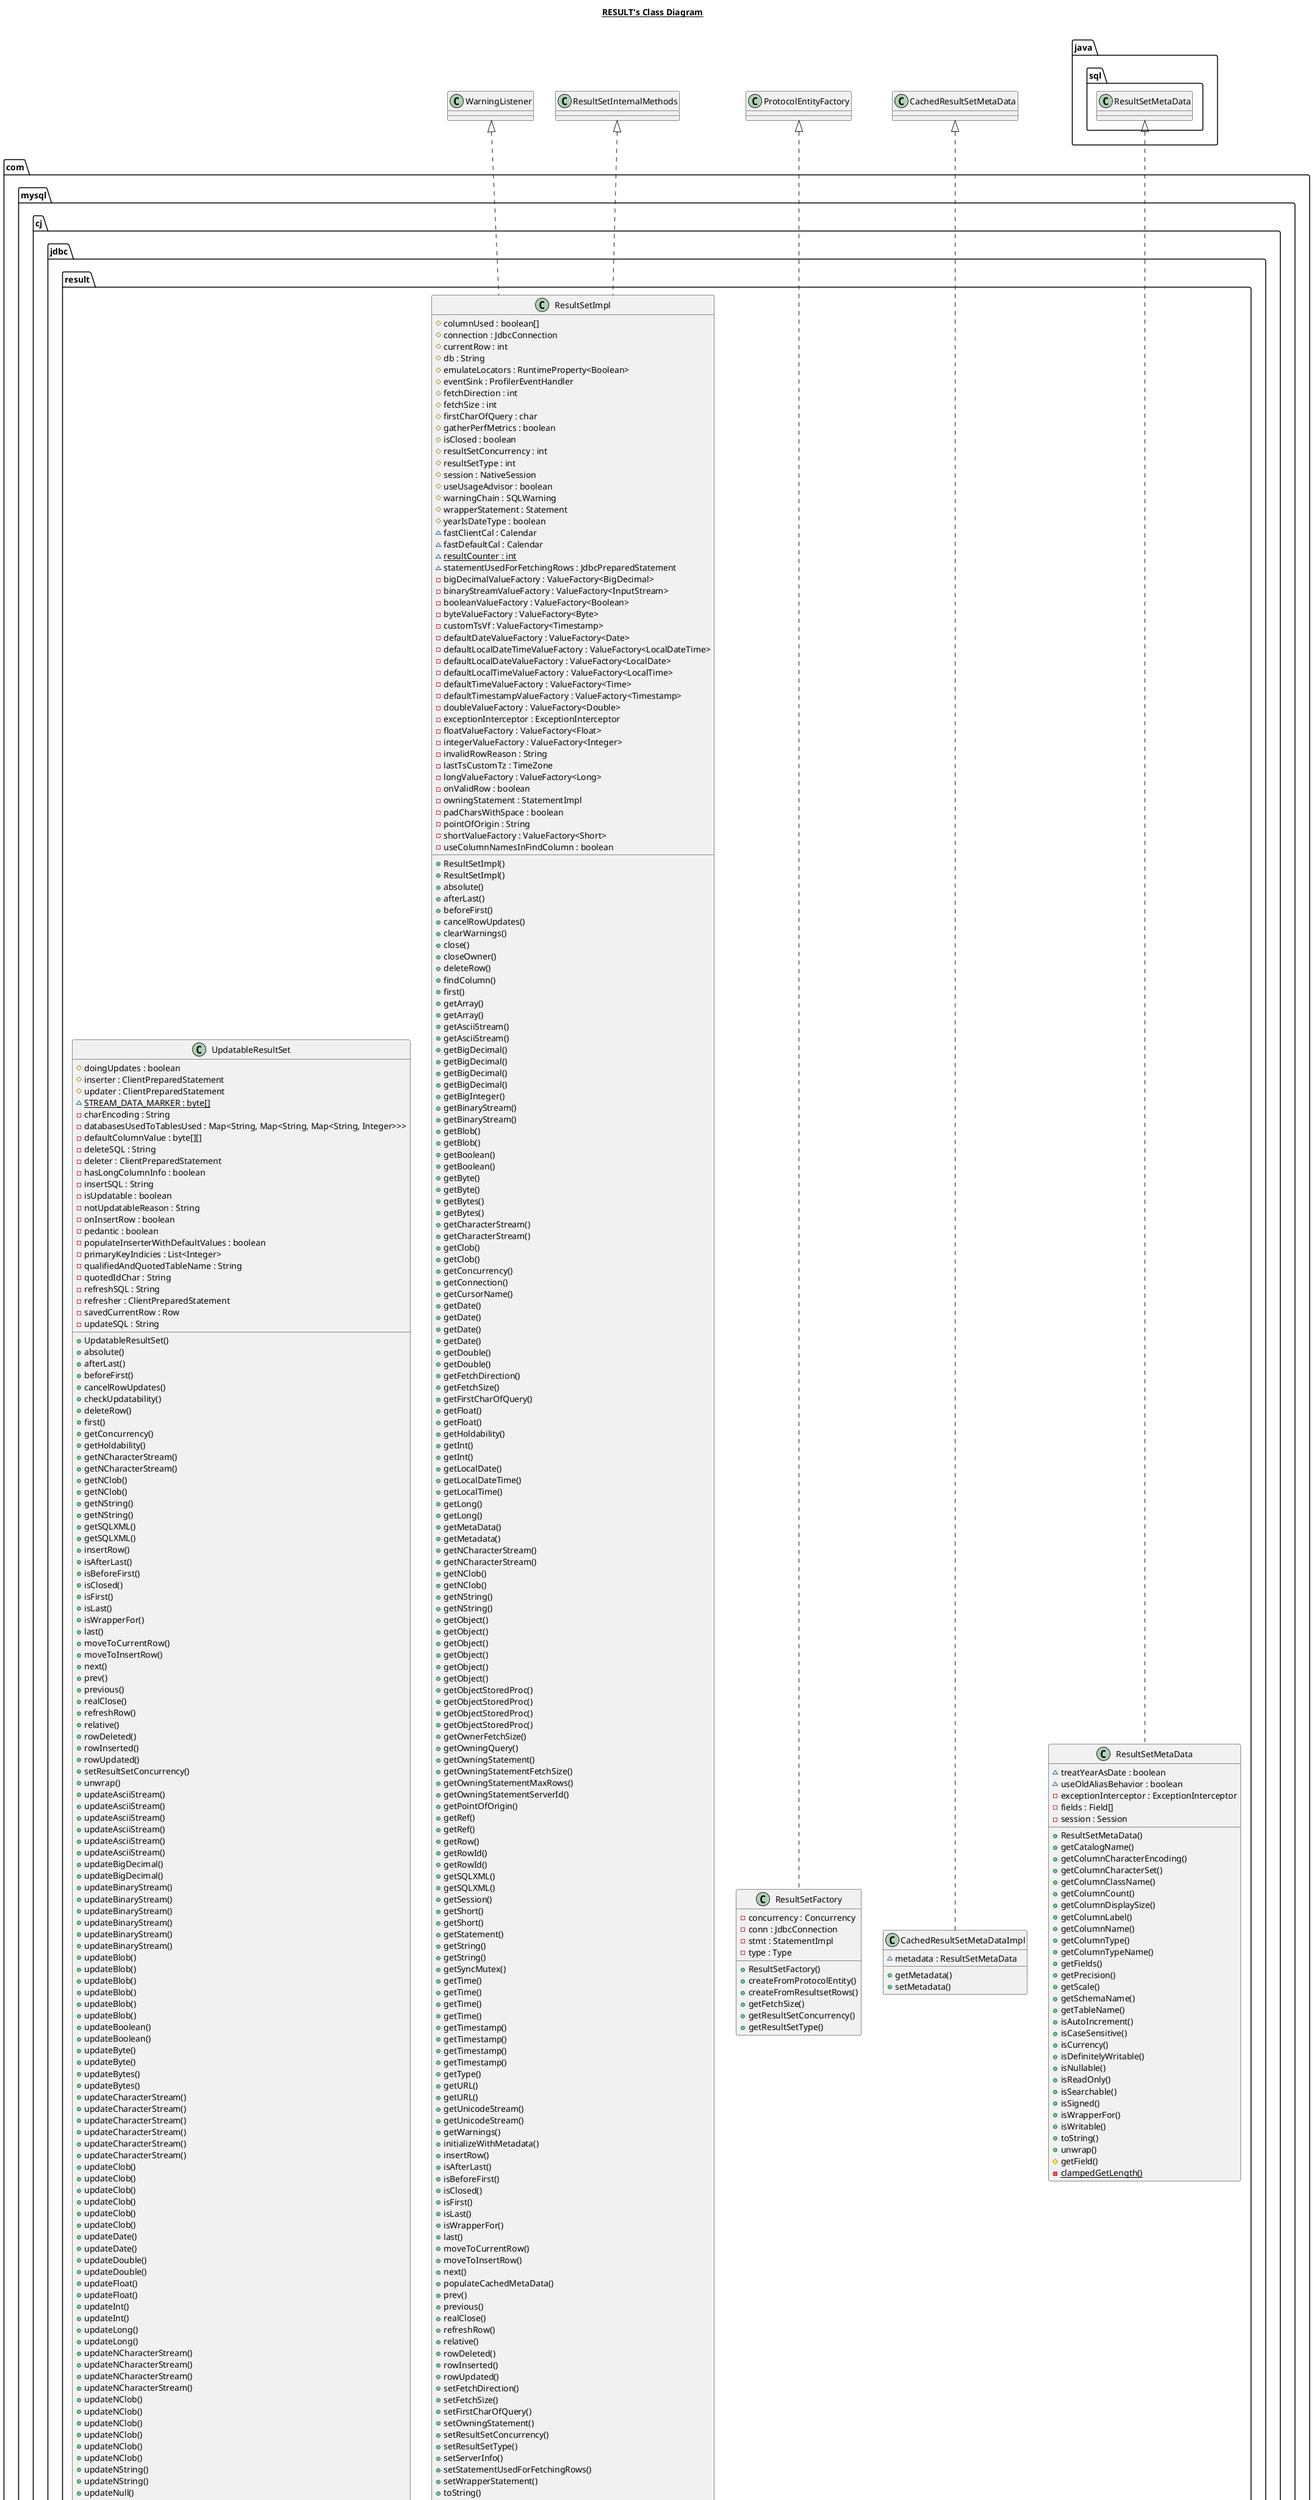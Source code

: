 @startuml

title __RESULT's Class Diagram__\n

  namespace com.mysql.cj {
    namespace jdbc {
      namespace result {
        class com.mysql.cj.jdbc.result.CachedResultSetMetaDataImpl {
            ~ metadata : ResultSetMetaData
            + getMetadata()
            + setMetadata()
        }
      }
    }
  }
  

  namespace com.mysql.cj {
    namespace jdbc {
      namespace result {
        class com.mysql.cj.jdbc.result.ResultSetFactory {
            - concurrency : Concurrency
            - conn : JdbcConnection
            - stmt : StatementImpl
            - type : Type
            + ResultSetFactory()
            + createFromProtocolEntity()
            + createFromResultsetRows()
            + getFetchSize()
            + getResultSetConcurrency()
            + getResultSetType()
        }
      }
    }
  }
  

  namespace com.mysql.cj {
    namespace jdbc {
      namespace result {
        class com.mysql.cj.jdbc.result.ResultSetImpl {
            # columnUsed : boolean[]
            # connection : JdbcConnection
            # currentRow : int
            # db : String
            # emulateLocators : RuntimeProperty<Boolean>
            # eventSink : ProfilerEventHandler
            # fetchDirection : int
            # fetchSize : int
            # firstCharOfQuery : char
            # gatherPerfMetrics : boolean
            # isClosed : boolean
            # resultSetConcurrency : int
            # resultSetType : int
            # session : NativeSession
            # useUsageAdvisor : boolean
            # warningChain : SQLWarning
            # wrapperStatement : Statement
            # yearIsDateType : boolean
            ~ fastClientCal : Calendar
            ~ fastDefaultCal : Calendar
            {static} ~ resultCounter : int
            ~ statementUsedForFetchingRows : JdbcPreparedStatement
            - bigDecimalValueFactory : ValueFactory<BigDecimal>
            - binaryStreamValueFactory : ValueFactory<InputStream>
            - booleanValueFactory : ValueFactory<Boolean>
            - byteValueFactory : ValueFactory<Byte>
            - customTsVf : ValueFactory<Timestamp>
            - defaultDateValueFactory : ValueFactory<Date>
            - defaultLocalDateTimeValueFactory : ValueFactory<LocalDateTime>
            - defaultLocalDateValueFactory : ValueFactory<LocalDate>
            - defaultLocalTimeValueFactory : ValueFactory<LocalTime>
            - defaultTimeValueFactory : ValueFactory<Time>
            - defaultTimestampValueFactory : ValueFactory<Timestamp>
            - doubleValueFactory : ValueFactory<Double>
            - exceptionInterceptor : ExceptionInterceptor
            - floatValueFactory : ValueFactory<Float>
            - integerValueFactory : ValueFactory<Integer>
            - invalidRowReason : String
            - lastTsCustomTz : TimeZone
            - longValueFactory : ValueFactory<Long>
            - onValidRow : boolean
            - owningStatement : StatementImpl
            - padCharsWithSpace : boolean
            - pointOfOrigin : String
            - shortValueFactory : ValueFactory<Short>
            - useColumnNamesInFindColumn : boolean
            + ResultSetImpl()
            + ResultSetImpl()
            + absolute()
            + afterLast()
            + beforeFirst()
            + cancelRowUpdates()
            + clearWarnings()
            + close()
            + closeOwner()
            + deleteRow()
            + findColumn()
            + first()
            + getArray()
            + getArray()
            + getAsciiStream()
            + getAsciiStream()
            + getBigDecimal()
            + getBigDecimal()
            + getBigDecimal()
            + getBigDecimal()
            + getBigInteger()
            + getBinaryStream()
            + getBinaryStream()
            + getBlob()
            + getBlob()
            + getBoolean()
            + getBoolean()
            + getByte()
            + getByte()
            + getBytes()
            + getBytes()
            + getCharacterStream()
            + getCharacterStream()
            + getClob()
            + getClob()
            + getConcurrency()
            + getConnection()
            + getCursorName()
            + getDate()
            + getDate()
            + getDate()
            + getDate()
            + getDouble()
            + getDouble()
            + getFetchDirection()
            + getFetchSize()
            + getFirstCharOfQuery()
            + getFloat()
            + getFloat()
            + getHoldability()
            + getInt()
            + getInt()
            + getLocalDate()
            + getLocalDateTime()
            + getLocalTime()
            + getLong()
            + getLong()
            + getMetaData()
            + getMetadata()
            + getNCharacterStream()
            + getNCharacterStream()
            + getNClob()
            + getNClob()
            + getNString()
            + getNString()
            + getObject()
            + getObject()
            + getObject()
            + getObject()
            + getObject()
            + getObject()
            + getObjectStoredProc()
            + getObjectStoredProc()
            + getObjectStoredProc()
            + getObjectStoredProc()
            + getOwnerFetchSize()
            + getOwningQuery()
            + getOwningStatement()
            + getOwningStatementFetchSize()
            + getOwningStatementMaxRows()
            + getOwningStatementServerId()
            + getPointOfOrigin()
            + getRef()
            + getRef()
            + getRow()
            + getRowId()
            + getRowId()
            + getSQLXML()
            + getSQLXML()
            + getSession()
            + getShort()
            + getShort()
            + getStatement()
            + getString()
            + getString()
            + getSyncMutex()
            + getTime()
            + getTime()
            + getTime()
            + getTime()
            + getTimestamp()
            + getTimestamp()
            + getTimestamp()
            + getTimestamp()
            + getType()
            + getURL()
            + getURL()
            + getUnicodeStream()
            + getUnicodeStream()
            + getWarnings()
            + initializeWithMetadata()
            + insertRow()
            + isAfterLast()
            + isBeforeFirst()
            + isClosed()
            + isFirst()
            + isLast()
            + isWrapperFor()
            + last()
            + moveToCurrentRow()
            + moveToInsertRow()
            + next()
            + populateCachedMetaData()
            + prev()
            + previous()
            + realClose()
            + refreshRow()
            + relative()
            + rowDeleted()
            + rowInserted()
            + rowUpdated()
            + setFetchDirection()
            + setFetchSize()
            + setFirstCharOfQuery()
            + setOwningStatement()
            + setResultSetConcurrency()
            + setResultSetType()
            + setServerInfo()
            + setStatementUsedForFetchingRows()
            + setWrapperStatement()
            + toString()
            + unwrap()
            + updateArray()
            + updateArray()
            + updateAsciiStream()
            + updateAsciiStream()
            + updateAsciiStream()
            + updateAsciiStream()
            + updateAsciiStream()
            + updateAsciiStream()
            + updateBigDecimal()
            + updateBigDecimal()
            + updateBinaryStream()
            + updateBinaryStream()
            + updateBinaryStream()
            + updateBinaryStream()
            + updateBinaryStream()
            + updateBinaryStream()
            + updateBlob()
            + updateBlob()
            + updateBlob()
            + updateBlob()
            + updateBlob()
            + updateBlob()
            + updateBoolean()
            + updateBoolean()
            + updateByte()
            + updateByte()
            + updateBytes()
            + updateBytes()
            + updateCharacterStream()
            + updateCharacterStream()
            + updateCharacterStream()
            + updateCharacterStream()
            + updateCharacterStream()
            + updateCharacterStream()
            + updateClob()
            + updateClob()
            + updateClob()
            + updateClob()
            + updateClob()
            + updateClob()
            + updateDate()
            + updateDate()
            + updateDouble()
            + updateDouble()
            + updateFloat()
            + updateFloat()
            + updateInt()
            + updateInt()
            + updateLong()
            + updateLong()
            + updateNCharacterStream()
            + updateNCharacterStream()
            + updateNCharacterStream()
            + updateNCharacterStream()
            + updateNClob()
            + updateNClob()
            + updateNClob()
            + updateNClob()
            + updateNClob()
            + updateNClob()
            + updateNString()
            + updateNString()
            + updateNull()
            + updateNull()
            + updateObject()
            + updateObject()
            + updateObject()
            + updateObject()
            + updateObject()
            + updateObject()
            + updateObject()
            + updateObject()
            + updateRef()
            + updateRef()
            + updateRow()
            + updateRowId()
            + updateRowId()
            + updateSQLXML()
            + updateSQLXML()
            + updateShort()
            + updateShort()
            + updateString()
            + updateString()
            + updateTime()
            + updateTime()
            + updateTimestamp()
            + updateTimestamp()
            + warningEncountered()
            + wasNull()
            # checkClosed()
            # checkColumnBounds()
            # checkRowPos()
            # getExceptionInterceptor()
            - getStringForClob()
            - getStringForNClob()
            - setRowPositionValidity()
        }
      }
    }
  }
  

  namespace com.mysql.cj {
    namespace jdbc {
      namespace result {
        class com.mysql.cj.jdbc.result.ResultSetMetaData {
            ~ treatYearAsDate : boolean
            ~ useOldAliasBehavior : boolean
            - exceptionInterceptor : ExceptionInterceptor
            - fields : Field[]
            - session : Session
            + ResultSetMetaData()
            + getCatalogName()
            + getColumnCharacterEncoding()
            + getColumnCharacterSet()
            + getColumnClassName()
            + getColumnCount()
            + getColumnDisplaySize()
            + getColumnLabel()
            + getColumnName()
            + getColumnType()
            + getColumnTypeName()
            + getFields()
            + getPrecision()
            + getScale()
            + getSchemaName()
            + getTableName()
            + isAutoIncrement()
            + isCaseSensitive()
            + isCurrency()
            + isDefinitelyWritable()
            + isNullable()
            + isReadOnly()
            + isSearchable()
            + isSigned()
            + isWrapperFor()
            + isWritable()
            + toString()
            + unwrap()
            # getField()
            {static} - clampedGetLength()
        }
      }
    }
  }
  

  namespace com.mysql.cj {
    namespace jdbc {
      namespace result {
        class com.mysql.cj.jdbc.result.UpdatableResultSet {
            # doingUpdates : boolean
            # inserter : ClientPreparedStatement
            # updater : ClientPreparedStatement
            {static} ~ STREAM_DATA_MARKER : byte[]
            - charEncoding : String
            - databasesUsedToTablesUsed : Map<String, Map<String, Map<String, Integer>>>
            - defaultColumnValue : byte[][]
            - deleteSQL : String
            - deleter : ClientPreparedStatement
            - hasLongColumnInfo : boolean
            - insertSQL : String
            - isUpdatable : boolean
            - notUpdatableReason : String
            - onInsertRow : boolean
            - pedantic : boolean
            - populateInserterWithDefaultValues : boolean
            - primaryKeyIndicies : List<Integer>
            - qualifiedAndQuotedTableName : String
            - quotedIdChar : String
            - refreshSQL : String
            - refresher : ClientPreparedStatement
            - savedCurrentRow : Row
            - updateSQL : String
            + UpdatableResultSet()
            + absolute()
            + afterLast()
            + beforeFirst()
            + cancelRowUpdates()
            + checkUpdatability()
            + deleteRow()
            + first()
            + getConcurrency()
            + getHoldability()
            + getNCharacterStream()
            + getNCharacterStream()
            + getNClob()
            + getNClob()
            + getNString()
            + getNString()
            + getSQLXML()
            + getSQLXML()
            + insertRow()
            + isAfterLast()
            + isBeforeFirst()
            + isClosed()
            + isFirst()
            + isLast()
            + isWrapperFor()
            + last()
            + moveToCurrentRow()
            + moveToInsertRow()
            + next()
            + prev()
            + previous()
            + realClose()
            + refreshRow()
            + relative()
            + rowDeleted()
            + rowInserted()
            + rowUpdated()
            + setResultSetConcurrency()
            + unwrap()
            + updateAsciiStream()
            + updateAsciiStream()
            + updateAsciiStream()
            + updateAsciiStream()
            + updateAsciiStream()
            + updateAsciiStream()
            + updateBigDecimal()
            + updateBigDecimal()
            + updateBinaryStream()
            + updateBinaryStream()
            + updateBinaryStream()
            + updateBinaryStream()
            + updateBinaryStream()
            + updateBinaryStream()
            + updateBlob()
            + updateBlob()
            + updateBlob()
            + updateBlob()
            + updateBlob()
            + updateBlob()
            + updateBoolean()
            + updateBoolean()
            + updateByte()
            + updateByte()
            + updateBytes()
            + updateBytes()
            + updateCharacterStream()
            + updateCharacterStream()
            + updateCharacterStream()
            + updateCharacterStream()
            + updateCharacterStream()
            + updateCharacterStream()
            + updateClob()
            + updateClob()
            + updateClob()
            + updateClob()
            + updateClob()
            + updateClob()
            + updateDate()
            + updateDate()
            + updateDouble()
            + updateDouble()
            + updateFloat()
            + updateFloat()
            + updateInt()
            + updateInt()
            + updateLong()
            + updateLong()
            + updateNCharacterStream()
            + updateNCharacterStream()
            + updateNCharacterStream()
            + updateNCharacterStream()
            + updateNClob()
            + updateNClob()
            + updateNClob()
            + updateNClob()
            + updateNClob()
            + updateNClob()
            + updateNString()
            + updateNString()
            + updateNull()
            + updateNull()
            + updateObject()
            + updateObject()
            + updateObject()
            + updateObject()
            + updateObject()
            + updateObject()
            + updateObject()
            + updateObject()
            + updateRow()
            + updateSQLXML()
            + updateSQLXML()
            + updateShort()
            + updateShort()
            + updateString()
            + updateString()
            + updateTime()
            + updateTime()
            + updateTimestamp()
            + updateTimestamp()
            # checkRowPos()
            # generateStatements()
            # syncUpdate()
            # updateObjectInternal()
            # updateObjectInternal()
            ~ isUpdatable()
            - extractDefaultValues()
            - getColumnsToIndexMapForTableAndDB()
            - getQuotedIdChar()
            - getStringForNClob()
            - refreshRow()
            - resetInserter()
            - setParamValue()
        }
      }
    }
  }
  

  com.mysql.cj.jdbc.result.CachedResultSetMetaDataImpl .up.|> CachedResultSetMetaData
  com.mysql.cj.jdbc.result.ResultSetFactory .up.|> ProtocolEntityFactory
  com.mysql.cj.jdbc.result.ResultSetImpl .up.|> ResultSetInternalMethods
  com.mysql.cj.jdbc.result.ResultSetImpl .up.|> WarningListener
  com.mysql.cj.jdbc.result.ResultSetMetaData .up.|> java.sql.ResultSetMetaData


right footer


PlantUML diagram generated by SketchIt! (https://bitbucket.org/pmesmeur/sketch.it)
For more information about this tool, please contact philippe.mesmeur@gmail.com
endfooter

@enduml
